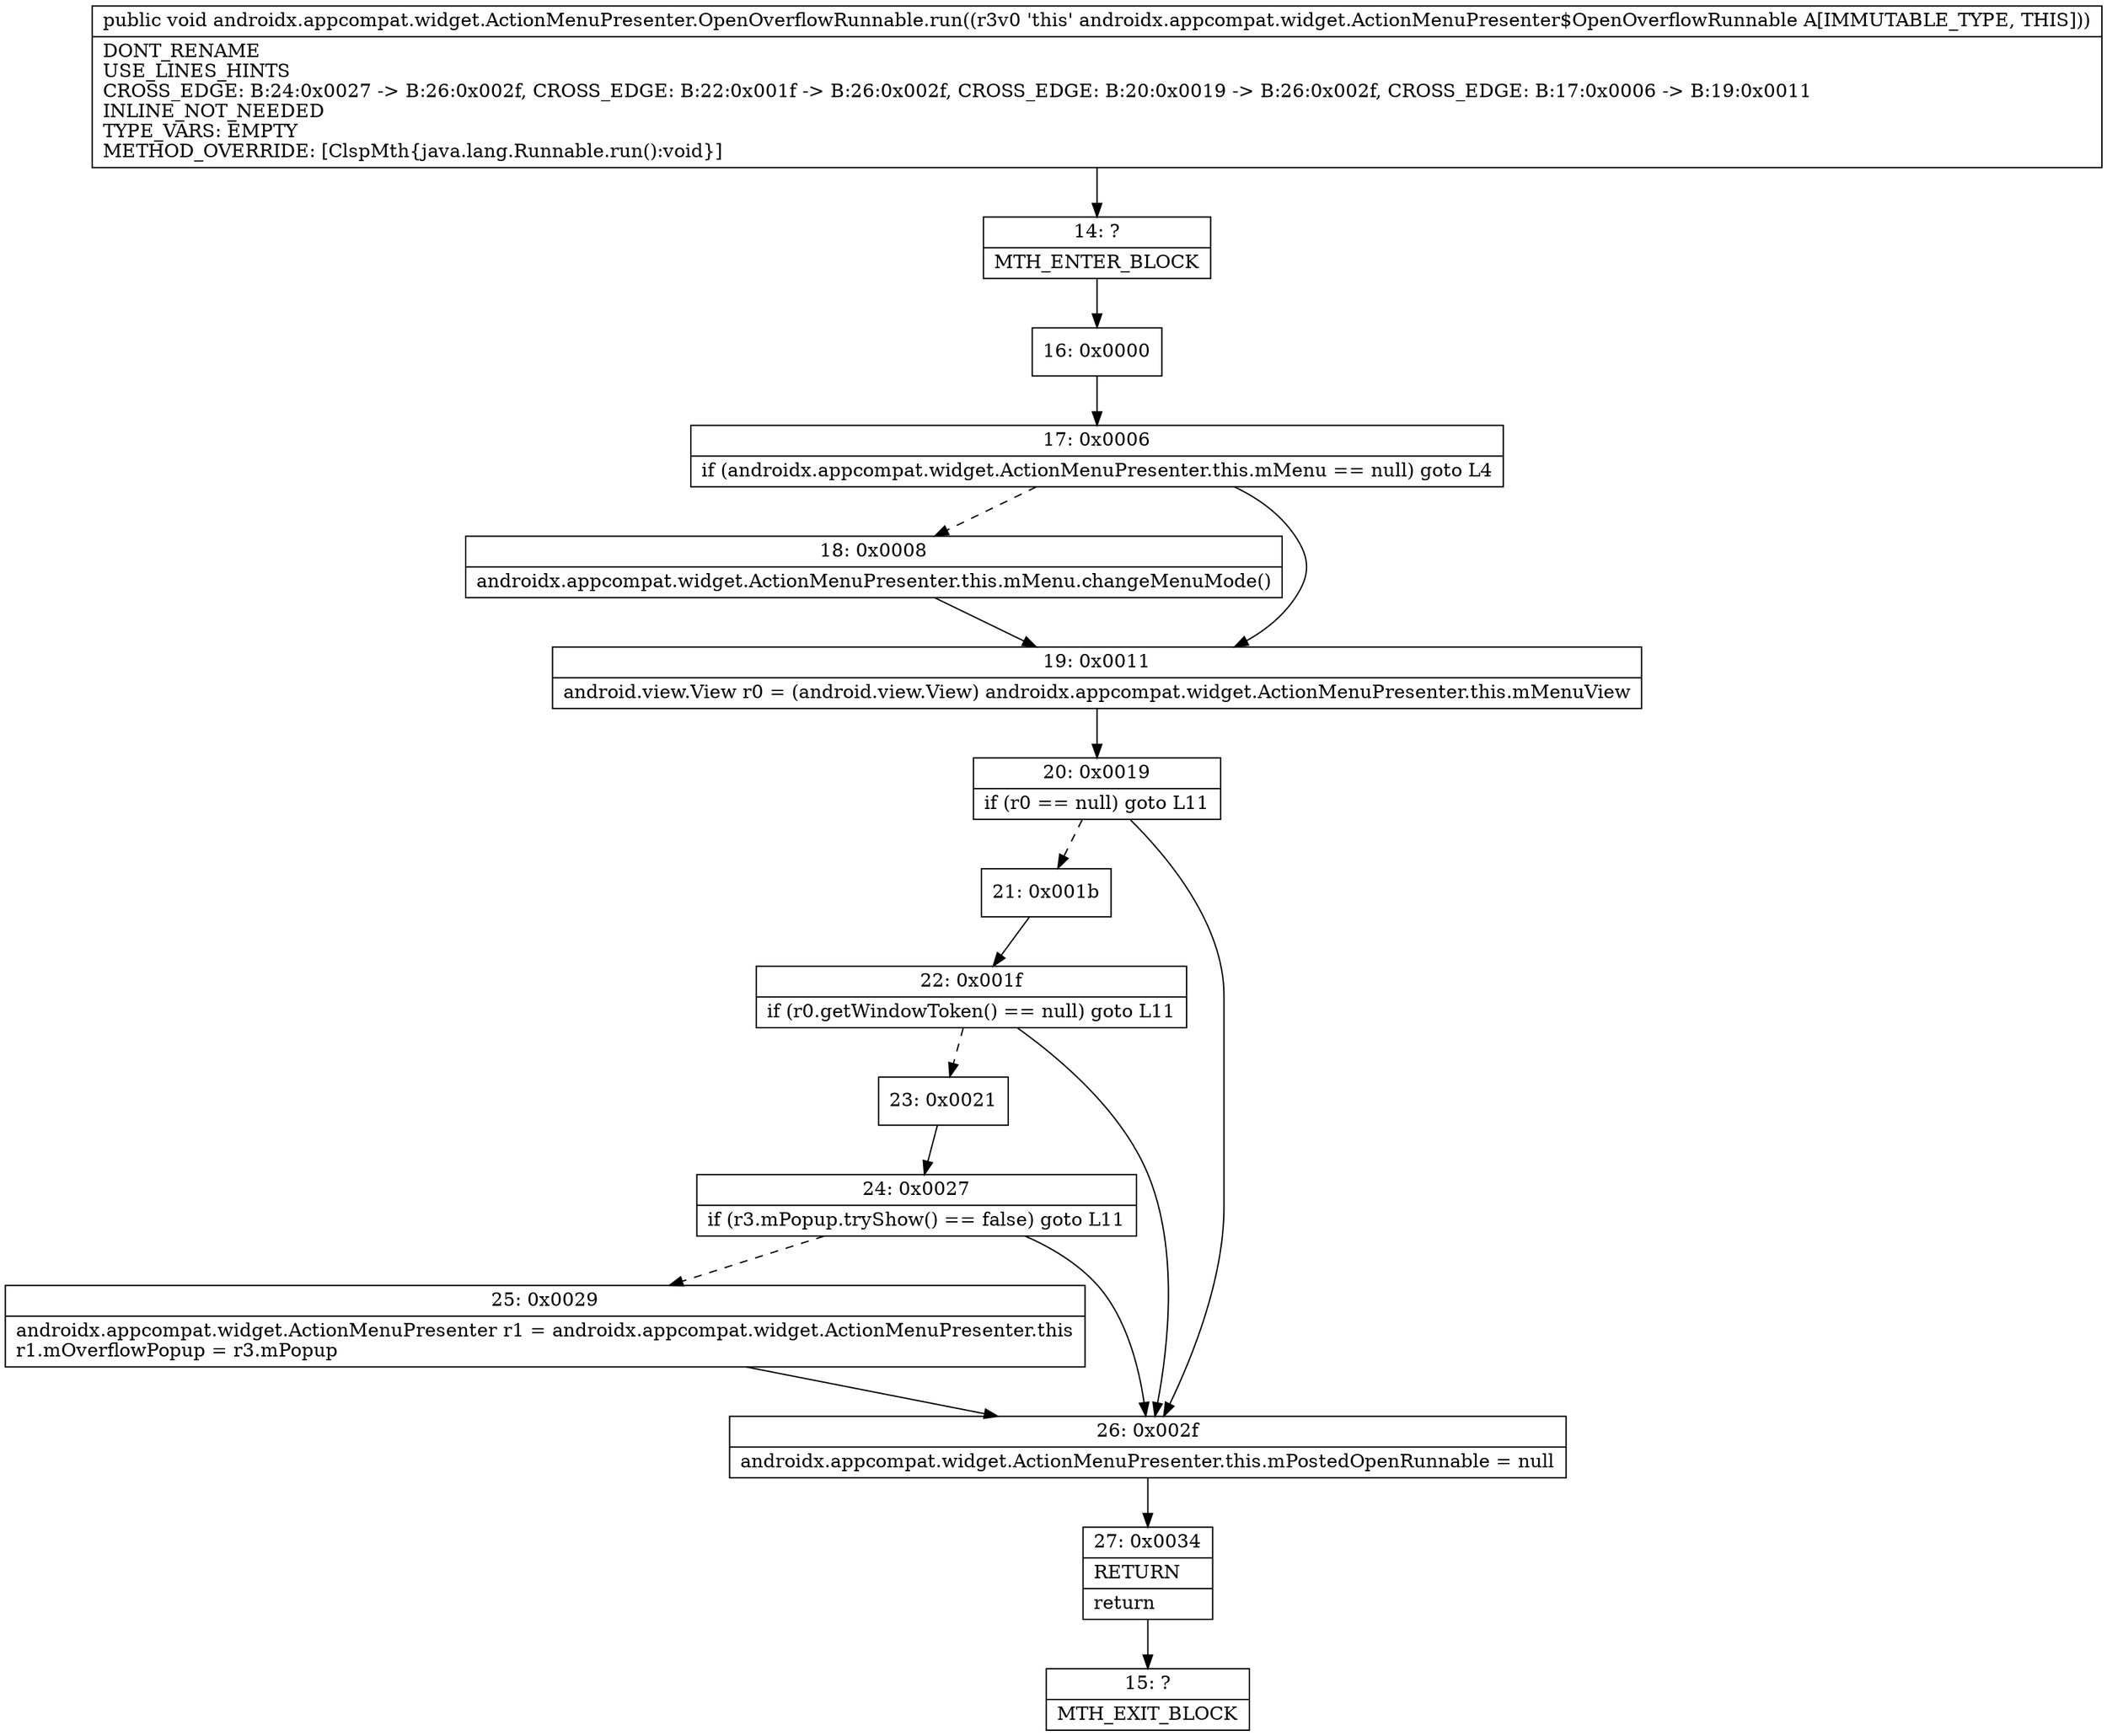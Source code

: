 digraph "CFG forandroidx.appcompat.widget.ActionMenuPresenter.OpenOverflowRunnable.run()V" {
Node_14 [shape=record,label="{14\:\ ?|MTH_ENTER_BLOCK\l}"];
Node_16 [shape=record,label="{16\:\ 0x0000}"];
Node_17 [shape=record,label="{17\:\ 0x0006|if (androidx.appcompat.widget.ActionMenuPresenter.this.mMenu == null) goto L4\l}"];
Node_18 [shape=record,label="{18\:\ 0x0008|androidx.appcompat.widget.ActionMenuPresenter.this.mMenu.changeMenuMode()\l}"];
Node_19 [shape=record,label="{19\:\ 0x0011|android.view.View r0 = (android.view.View) androidx.appcompat.widget.ActionMenuPresenter.this.mMenuView\l}"];
Node_20 [shape=record,label="{20\:\ 0x0019|if (r0 == null) goto L11\l}"];
Node_21 [shape=record,label="{21\:\ 0x001b}"];
Node_22 [shape=record,label="{22\:\ 0x001f|if (r0.getWindowToken() == null) goto L11\l}"];
Node_23 [shape=record,label="{23\:\ 0x0021}"];
Node_24 [shape=record,label="{24\:\ 0x0027|if (r3.mPopup.tryShow() == false) goto L11\l}"];
Node_25 [shape=record,label="{25\:\ 0x0029|androidx.appcompat.widget.ActionMenuPresenter r1 = androidx.appcompat.widget.ActionMenuPresenter.this\lr1.mOverflowPopup = r3.mPopup\l}"];
Node_26 [shape=record,label="{26\:\ 0x002f|androidx.appcompat.widget.ActionMenuPresenter.this.mPostedOpenRunnable = null\l}"];
Node_27 [shape=record,label="{27\:\ 0x0034|RETURN\l|return\l}"];
Node_15 [shape=record,label="{15\:\ ?|MTH_EXIT_BLOCK\l}"];
MethodNode[shape=record,label="{public void androidx.appcompat.widget.ActionMenuPresenter.OpenOverflowRunnable.run((r3v0 'this' androidx.appcompat.widget.ActionMenuPresenter$OpenOverflowRunnable A[IMMUTABLE_TYPE, THIS]))  | DONT_RENAME\lUSE_LINES_HINTS\lCROSS_EDGE: B:24:0x0027 \-\> B:26:0x002f, CROSS_EDGE: B:22:0x001f \-\> B:26:0x002f, CROSS_EDGE: B:20:0x0019 \-\> B:26:0x002f, CROSS_EDGE: B:17:0x0006 \-\> B:19:0x0011\lINLINE_NOT_NEEDED\lTYPE_VARS: EMPTY\lMETHOD_OVERRIDE: [ClspMth\{java.lang.Runnable.run():void\}]\l}"];
MethodNode -> Node_14;Node_14 -> Node_16;
Node_16 -> Node_17;
Node_17 -> Node_18[style=dashed];
Node_17 -> Node_19;
Node_18 -> Node_19;
Node_19 -> Node_20;
Node_20 -> Node_21[style=dashed];
Node_20 -> Node_26;
Node_21 -> Node_22;
Node_22 -> Node_23[style=dashed];
Node_22 -> Node_26;
Node_23 -> Node_24;
Node_24 -> Node_25[style=dashed];
Node_24 -> Node_26;
Node_25 -> Node_26;
Node_26 -> Node_27;
Node_27 -> Node_15;
}

